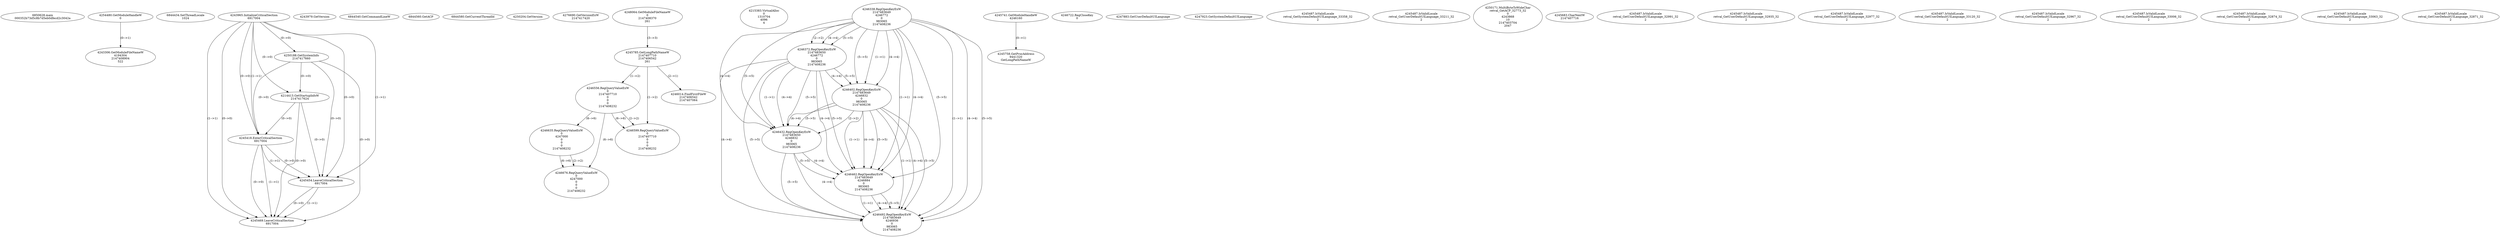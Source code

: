 // Global SCDG with merge call
digraph {
	0 [label="6850628.main
000352b73d5c8b7d5eb0dfecd2c3042a"]
	1 [label="4254480.GetModuleHandleW
0"]
	2 [label="6844434.SetThreadLocale
1024"]
	3 [label="4243965.InitializeCriticalSection
6917004"]
	4 [label="4243979.GetVersion
"]
	5 [label="4250188.GetSystemInfo
2147417660"]
	3 -> 5 [label="(0-->0)"]
	6 [label="6844540.GetCommandLineW
"]
	7 [label="4214413.GetStartupInfoW
2147417624"]
	3 -> 7 [label="(0-->0)"]
	5 -> 7 [label="(0-->0)"]
	8 [label="6844560.GetACP
"]
	9 [label="6844580.GetCurrentThreadId
"]
	10 [label="4250204.GetVersion
"]
	11 [label="4276690.GetVersionExW
2147417420"]
	12 [label="4243306.GetModuleFileNameW
4194304
2147408904
522"]
	1 -> 12 [label="(0-->1)"]
	13 [label="4248064.GetModuleFileNameW
0
2147408370
261"]
	14 [label="4215383.VirtualAlloc
0
1310704
4096
4"]
	15 [label="4246338.RegOpenKeyExW
2147483649
4246772
0
983065
2147408236"]
	16 [label="4246372.RegOpenKeyExW
2147483650
4246772
0
983065
2147408236"]
	15 -> 16 [label="(2-->2)"]
	15 -> 16 [label="(4-->4)"]
	15 -> 16 [label="(5-->5)"]
	17 [label="4246402.RegOpenKeyExW
2147483649
4246832
0
983065
2147408236"]
	15 -> 17 [label="(1-->1)"]
	15 -> 17 [label="(4-->4)"]
	16 -> 17 [label="(4-->4)"]
	15 -> 17 [label="(5-->5)"]
	16 -> 17 [label="(5-->5)"]
	18 [label="4246432.RegOpenKeyExW
2147483650
4246832
0
983065
2147408236"]
	16 -> 18 [label="(1-->1)"]
	17 -> 18 [label="(2-->2)"]
	15 -> 18 [label="(4-->4)"]
	16 -> 18 [label="(4-->4)"]
	17 -> 18 [label="(4-->4)"]
	15 -> 18 [label="(5-->5)"]
	16 -> 18 [label="(5-->5)"]
	17 -> 18 [label="(5-->5)"]
	19 [label="4245741.GetModuleHandleW
4246160"]
	20 [label="4245758.GetProcAddress
9441320
GetLongPathNameW"]
	19 -> 20 [label="(0-->1)"]
	21 [label="4245785.GetLongPathNameW
2147407710
2147406542
261"]
	13 -> 21 [label="(3-->3)"]
	22 [label="4246556.RegQueryValueExW
0
2147407710
0
0
0
2147408232"]
	21 -> 22 [label="(1-->2)"]
	23 [label="4246599.RegQueryValueExW
0
2147407710
0
0
0
2147408232"]
	21 -> 23 [label="(1-->2)"]
	22 -> 23 [label="(2-->2)"]
	22 -> 23 [label="(6-->6)"]
	24 [label="4246722.RegCloseKey
0"]
	25 [label="4247883.GetUserDefaultUILanguage
"]
	26 [label="4245418.EnterCriticalSection
6917004"]
	3 -> 26 [label="(1-->1)"]
	3 -> 26 [label="(0-->0)"]
	5 -> 26 [label="(0-->0)"]
	7 -> 26 [label="(0-->0)"]
	27 [label="4245454.LeaveCriticalSection
6917004"]
	3 -> 27 [label="(1-->1)"]
	26 -> 27 [label="(1-->1)"]
	3 -> 27 [label="(0-->0)"]
	5 -> 27 [label="(0-->0)"]
	7 -> 27 [label="(0-->0)"]
	26 -> 27 [label="(0-->0)"]
	28 [label="4247923.GetSystemDefaultUILanguage
"]
	29 [label="4245469.LeaveCriticalSection
6917004"]
	3 -> 29 [label="(1-->1)"]
	26 -> 29 [label="(1-->1)"]
	27 -> 29 [label="(1-->1)"]
	3 -> 29 [label="(0-->0)"]
	5 -> 29 [label="(0-->0)"]
	7 -> 29 [label="(0-->0)"]
	26 -> 29 [label="(0-->0)"]
	27 -> 29 [label="(0-->0)"]
	30 [label="4245487.IsValidLocale
retval_GetSystemDefaultUILanguage_33358_32
2"]
	31 [label="4246462.RegOpenKeyExW
2147483649
4246884
0
983065
2147408236"]
	15 -> 31 [label="(1-->1)"]
	17 -> 31 [label="(1-->1)"]
	15 -> 31 [label="(4-->4)"]
	16 -> 31 [label="(4-->4)"]
	17 -> 31 [label="(4-->4)"]
	18 -> 31 [label="(4-->4)"]
	15 -> 31 [label="(5-->5)"]
	16 -> 31 [label="(5-->5)"]
	17 -> 31 [label="(5-->5)"]
	18 -> 31 [label="(5-->5)"]
	32 [label="4246492.RegOpenKeyExW
2147483649
4246936
0
983065
2147408236"]
	15 -> 32 [label="(1-->1)"]
	17 -> 32 [label="(1-->1)"]
	31 -> 32 [label="(1-->1)"]
	15 -> 32 [label="(4-->4)"]
	16 -> 32 [label="(4-->4)"]
	17 -> 32 [label="(4-->4)"]
	18 -> 32 [label="(4-->4)"]
	31 -> 32 [label="(4-->4)"]
	15 -> 32 [label="(5-->5)"]
	16 -> 32 [label="(5-->5)"]
	17 -> 32 [label="(5-->5)"]
	18 -> 32 [label="(5-->5)"]
	31 -> 32 [label="(5-->5)"]
	33 [label="4245487.IsValidLocale
retval_GetUserDefaultUILanguage_33211_32
2"]
	34 [label="4250171.MultiByteToWideChar
retval_GetACP_32773_32
0
4243868
10
2147403704
2047"]
	35 [label="4245683.CharNextW
2147407716"]
	36 [label="4246014.FindFirstFileW
2147406542
2147407064"]
	21 -> 36 [label="(2-->1)"]
	37 [label="4246635.RegQueryValueExW
0
4247000
0
0
0
2147408232"]
	22 -> 37 [label="(6-->6)"]
	38 [label="4245487.IsValidLocale
retval_GetUserDefaultUILanguage_32991_32
2"]
	39 [label="4245487.IsValidLocale
retval_GetUserDefaultUILanguage_32935_32
2"]
	40 [label="4246676.RegQueryValueExW
0
4247000
0
0
0
2147408232"]
	37 -> 40 [label="(2-->2)"]
	22 -> 40 [label="(6-->6)"]
	37 -> 40 [label="(6-->6)"]
	41 [label="4245487.IsValidLocale
retval_GetUserDefaultUILanguage_32977_32
2"]
	42 [label="4245487.IsValidLocale
retval_GetUserDefaultUILanguage_33120_32
2"]
	43 [label="4245487.IsValidLocale
retval_GetUserDefaultUILanguage_32967_32
2"]
	44 [label="4245487.IsValidLocale
retval_GetUserDefaultUILanguage_33006_32
2"]
	45 [label="4245487.IsValidLocale
retval_GetUserDefaultUILanguage_32874_32
2"]
	46 [label="4245487.IsValidLocale
retval_GetUserDefaultUILanguage_33063_32
2"]
	47 [label="4245487.IsValidLocale
retval_GetUserDefaultUILanguage_32871_32
2"]
}
